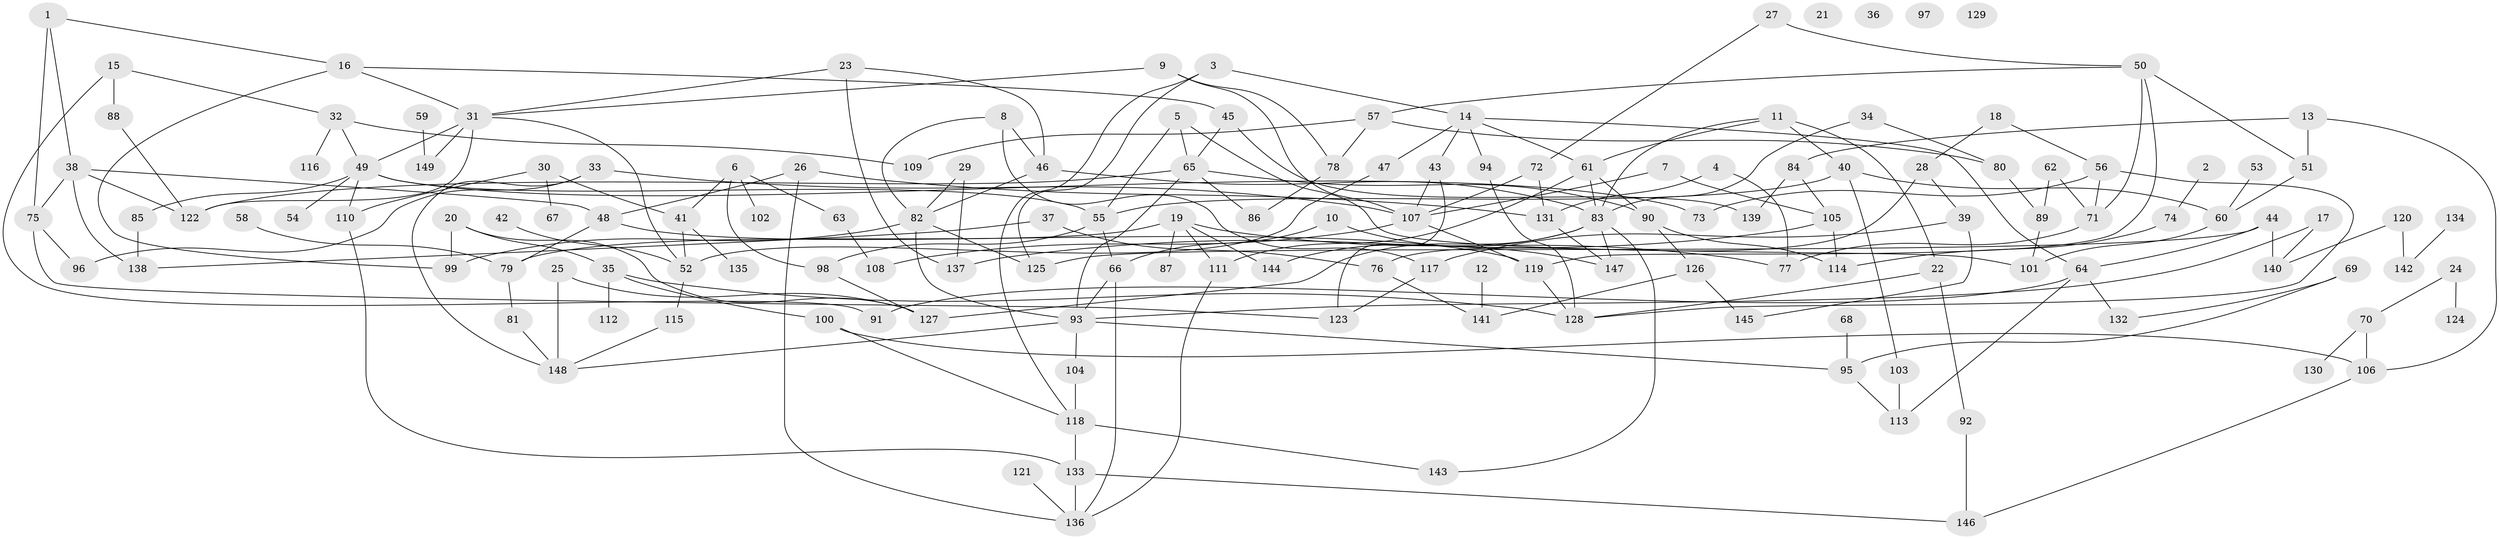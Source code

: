 // Generated by graph-tools (version 1.1) at 2025/33/03/09/25 02:33:29]
// undirected, 149 vertices, 219 edges
graph export_dot {
graph [start="1"]
  node [color=gray90,style=filled];
  1;
  2;
  3;
  4;
  5;
  6;
  7;
  8;
  9;
  10;
  11;
  12;
  13;
  14;
  15;
  16;
  17;
  18;
  19;
  20;
  21;
  22;
  23;
  24;
  25;
  26;
  27;
  28;
  29;
  30;
  31;
  32;
  33;
  34;
  35;
  36;
  37;
  38;
  39;
  40;
  41;
  42;
  43;
  44;
  45;
  46;
  47;
  48;
  49;
  50;
  51;
  52;
  53;
  54;
  55;
  56;
  57;
  58;
  59;
  60;
  61;
  62;
  63;
  64;
  65;
  66;
  67;
  68;
  69;
  70;
  71;
  72;
  73;
  74;
  75;
  76;
  77;
  78;
  79;
  80;
  81;
  82;
  83;
  84;
  85;
  86;
  87;
  88;
  89;
  90;
  91;
  92;
  93;
  94;
  95;
  96;
  97;
  98;
  99;
  100;
  101;
  102;
  103;
  104;
  105;
  106;
  107;
  108;
  109;
  110;
  111;
  112;
  113;
  114;
  115;
  116;
  117;
  118;
  119;
  120;
  121;
  122;
  123;
  124;
  125;
  126;
  127;
  128;
  129;
  130;
  131;
  132;
  133;
  134;
  135;
  136;
  137;
  138;
  139;
  140;
  141;
  142;
  143;
  144;
  145;
  146;
  147;
  148;
  149;
  1 -- 16;
  1 -- 38;
  1 -- 75;
  2 -- 74;
  3 -- 14;
  3 -- 118;
  3 -- 125;
  4 -- 77;
  4 -- 131;
  5 -- 55;
  5 -- 65;
  5 -- 101;
  6 -- 41;
  6 -- 63;
  6 -- 98;
  6 -- 102;
  7 -- 105;
  7 -- 107;
  8 -- 46;
  8 -- 82;
  8 -- 117;
  9 -- 31;
  9 -- 78;
  9 -- 107;
  10 -- 66;
  10 -- 147;
  11 -- 22;
  11 -- 40;
  11 -- 61;
  11 -- 83;
  12 -- 141;
  13 -- 51;
  13 -- 84;
  13 -- 106;
  14 -- 43;
  14 -- 47;
  14 -- 61;
  14 -- 64;
  14 -- 94;
  15 -- 32;
  15 -- 88;
  15 -- 91;
  16 -- 31;
  16 -- 45;
  16 -- 99;
  17 -- 93;
  17 -- 140;
  18 -- 28;
  18 -- 56;
  19 -- 77;
  19 -- 79;
  19 -- 87;
  19 -- 111;
  19 -- 144;
  20 -- 35;
  20 -- 99;
  20 -- 127;
  22 -- 92;
  22 -- 128;
  23 -- 31;
  23 -- 46;
  23 -- 137;
  24 -- 70;
  24 -- 124;
  25 -- 127;
  25 -- 148;
  26 -- 48;
  26 -- 131;
  26 -- 136;
  27 -- 50;
  27 -- 72;
  28 -- 39;
  28 -- 76;
  29 -- 82;
  29 -- 137;
  30 -- 41;
  30 -- 67;
  30 -- 110;
  31 -- 49;
  31 -- 52;
  31 -- 122;
  31 -- 149;
  32 -- 49;
  32 -- 109;
  32 -- 116;
  33 -- 96;
  33 -- 107;
  33 -- 148;
  34 -- 80;
  34 -- 83;
  35 -- 100;
  35 -- 112;
  35 -- 128;
  37 -- 76;
  37 -- 138;
  38 -- 48;
  38 -- 75;
  38 -- 122;
  38 -- 138;
  39 -- 117;
  39 -- 145;
  40 -- 55;
  40 -- 60;
  40 -- 103;
  41 -- 52;
  41 -- 135;
  42 -- 52;
  43 -- 107;
  43 -- 123;
  44 -- 64;
  44 -- 125;
  44 -- 140;
  45 -- 65;
  45 -- 139;
  46 -- 82;
  46 -- 83;
  47 -- 52;
  48 -- 79;
  48 -- 119;
  49 -- 54;
  49 -- 55;
  49 -- 73;
  49 -- 85;
  49 -- 110;
  50 -- 51;
  50 -- 57;
  50 -- 71;
  50 -- 119;
  51 -- 60;
  52 -- 115;
  53 -- 60;
  55 -- 66;
  55 -- 98;
  56 -- 71;
  56 -- 73;
  56 -- 128;
  57 -- 78;
  57 -- 80;
  57 -- 109;
  58 -- 79;
  59 -- 149;
  60 -- 101;
  61 -- 83;
  61 -- 90;
  61 -- 111;
  62 -- 71;
  62 -- 89;
  63 -- 108;
  64 -- 91;
  64 -- 113;
  64 -- 132;
  65 -- 86;
  65 -- 90;
  65 -- 93;
  65 -- 122;
  66 -- 93;
  66 -- 136;
  68 -- 95;
  69 -- 95;
  69 -- 132;
  70 -- 106;
  70 -- 130;
  71 -- 77;
  72 -- 107;
  72 -- 131;
  74 -- 114;
  75 -- 96;
  75 -- 123;
  76 -- 141;
  78 -- 86;
  79 -- 81;
  80 -- 89;
  81 -- 148;
  82 -- 93;
  82 -- 99;
  82 -- 125;
  83 -- 127;
  83 -- 143;
  83 -- 144;
  83 -- 147;
  84 -- 105;
  84 -- 139;
  85 -- 138;
  88 -- 122;
  89 -- 101;
  90 -- 114;
  90 -- 126;
  92 -- 146;
  93 -- 95;
  93 -- 104;
  93 -- 148;
  94 -- 128;
  95 -- 113;
  98 -- 127;
  100 -- 106;
  100 -- 118;
  103 -- 113;
  104 -- 118;
  105 -- 114;
  105 -- 137;
  106 -- 146;
  107 -- 108;
  107 -- 119;
  110 -- 133;
  111 -- 136;
  115 -- 148;
  117 -- 123;
  118 -- 133;
  118 -- 143;
  119 -- 128;
  120 -- 140;
  120 -- 142;
  121 -- 136;
  126 -- 141;
  126 -- 145;
  131 -- 147;
  133 -- 136;
  133 -- 146;
  134 -- 142;
}
